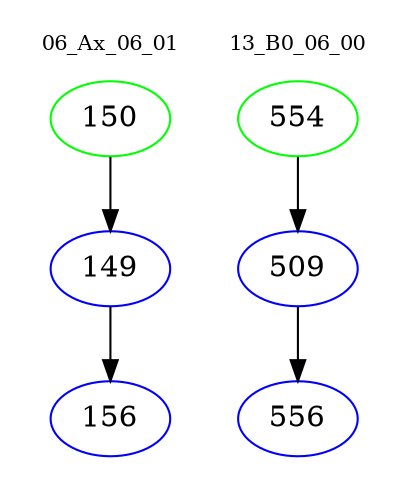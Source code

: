 digraph{
subgraph cluster_0 {
color = white
label = "06_Ax_06_01";
fontsize=10;
T0_150 [label="150", color="green"]
T0_150 -> T0_149 [color="black"]
T0_149 [label="149", color="blue"]
T0_149 -> T0_156 [color="black"]
T0_156 [label="156", color="blue"]
}
subgraph cluster_1 {
color = white
label = "13_B0_06_00";
fontsize=10;
T1_554 [label="554", color="green"]
T1_554 -> T1_509 [color="black"]
T1_509 [label="509", color="blue"]
T1_509 -> T1_556 [color="black"]
T1_556 [label="556", color="blue"]
}
}
